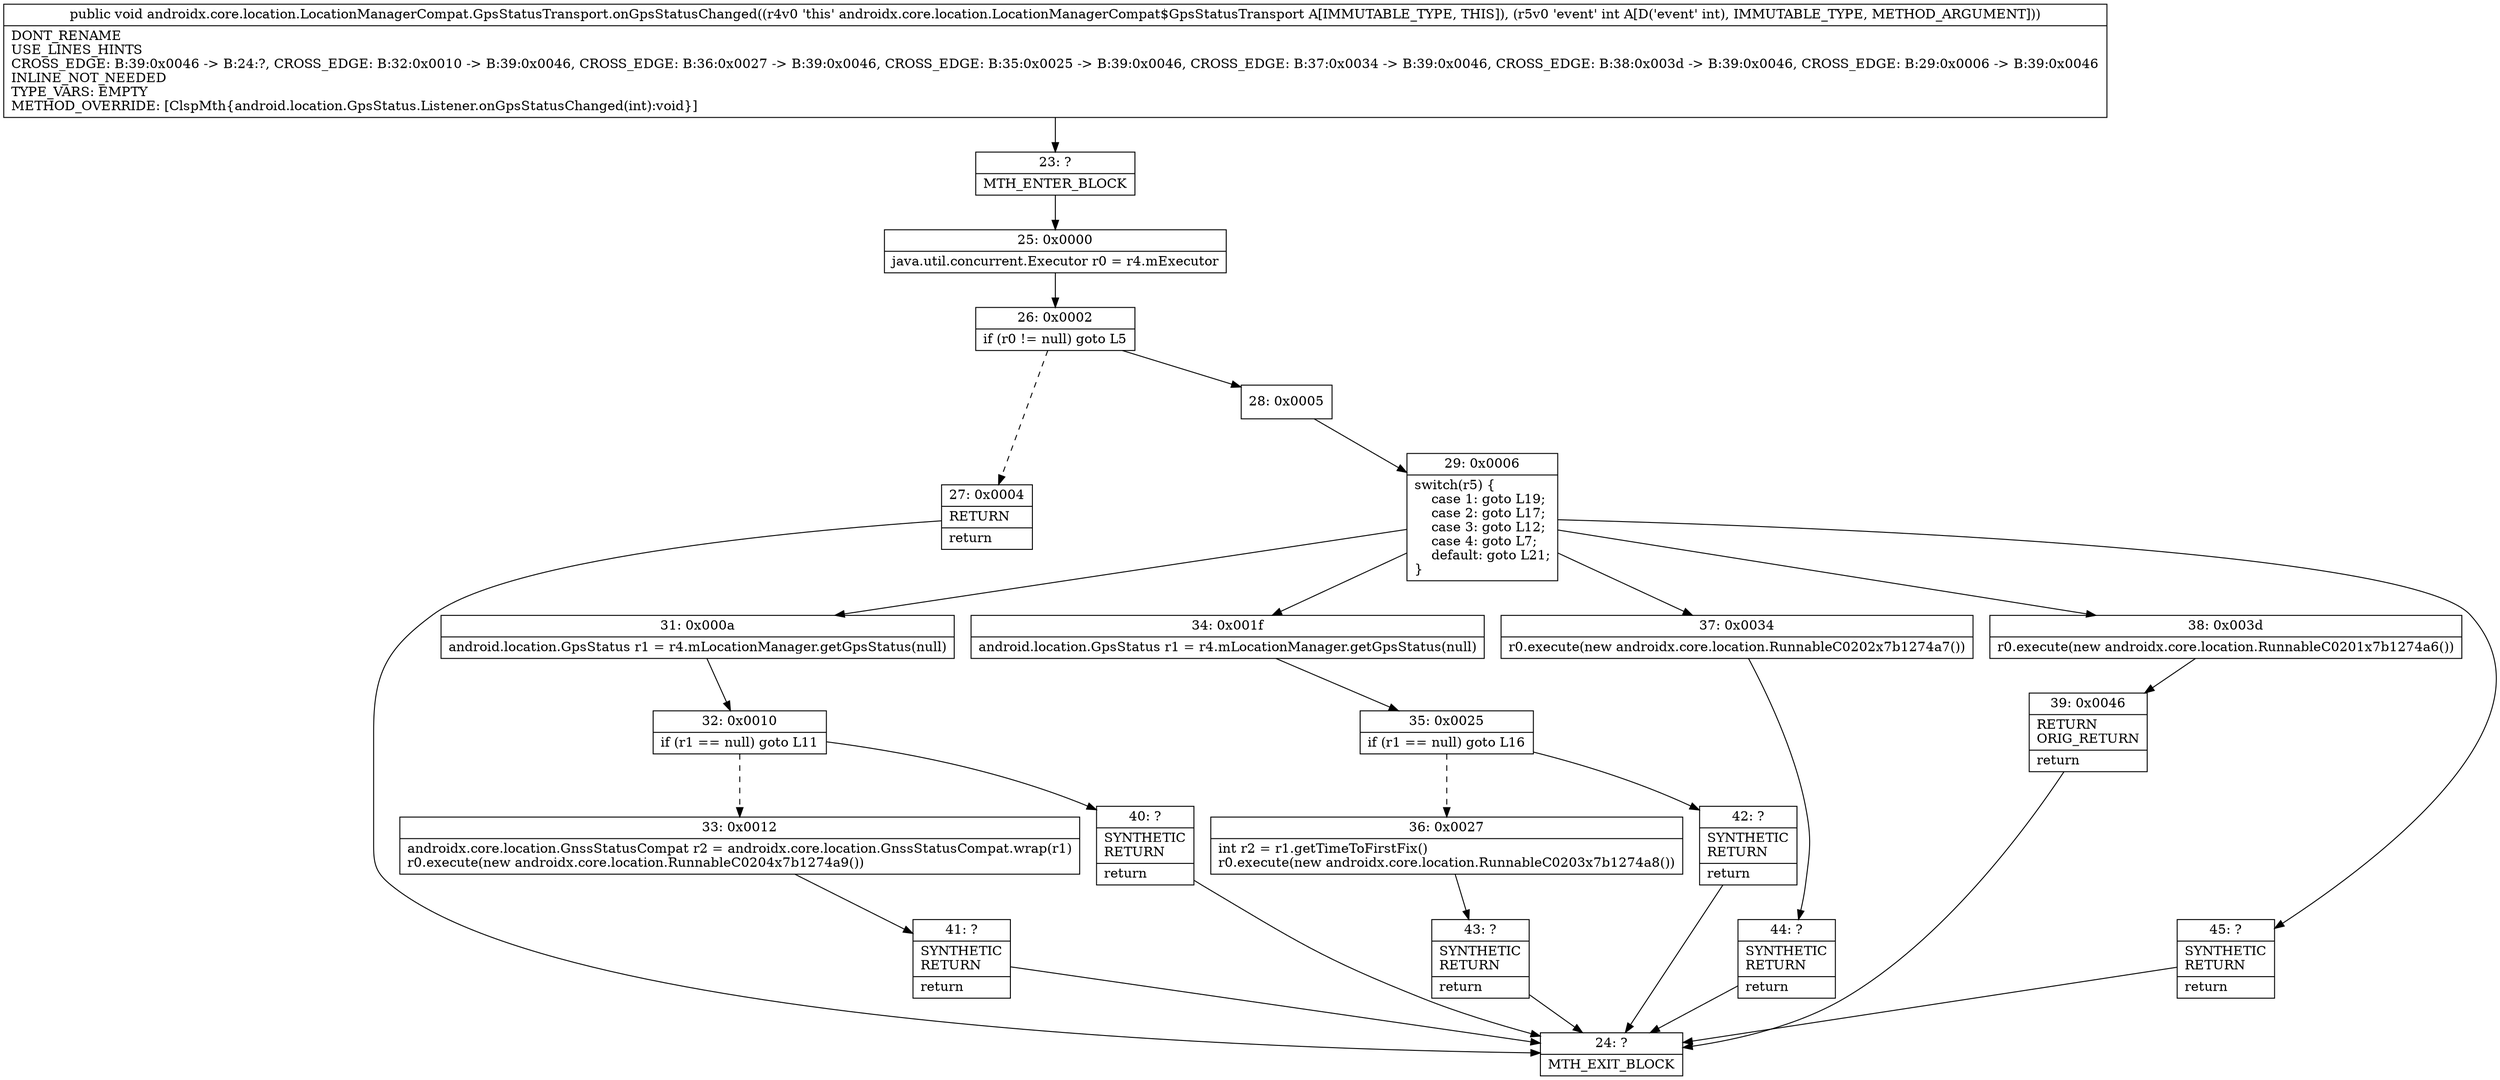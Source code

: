 digraph "CFG forandroidx.core.location.LocationManagerCompat.GpsStatusTransport.onGpsStatusChanged(I)V" {
Node_23 [shape=record,label="{23\:\ ?|MTH_ENTER_BLOCK\l}"];
Node_25 [shape=record,label="{25\:\ 0x0000|java.util.concurrent.Executor r0 = r4.mExecutor\l}"];
Node_26 [shape=record,label="{26\:\ 0x0002|if (r0 != null) goto L5\l}"];
Node_27 [shape=record,label="{27\:\ 0x0004|RETURN\l|return\l}"];
Node_24 [shape=record,label="{24\:\ ?|MTH_EXIT_BLOCK\l}"];
Node_28 [shape=record,label="{28\:\ 0x0005}"];
Node_29 [shape=record,label="{29\:\ 0x0006|switch(r5) \{\l    case 1: goto L19;\l    case 2: goto L17;\l    case 3: goto L12;\l    case 4: goto L7;\l    default: goto L21;\l\}\l}"];
Node_31 [shape=record,label="{31\:\ 0x000a|android.location.GpsStatus r1 = r4.mLocationManager.getGpsStatus(null)\l}"];
Node_32 [shape=record,label="{32\:\ 0x0010|if (r1 == null) goto L11\l}"];
Node_33 [shape=record,label="{33\:\ 0x0012|androidx.core.location.GnssStatusCompat r2 = androidx.core.location.GnssStatusCompat.wrap(r1)\lr0.execute(new androidx.core.location.RunnableC0204x7b1274a9())\l}"];
Node_41 [shape=record,label="{41\:\ ?|SYNTHETIC\lRETURN\l|return\l}"];
Node_40 [shape=record,label="{40\:\ ?|SYNTHETIC\lRETURN\l|return\l}"];
Node_34 [shape=record,label="{34\:\ 0x001f|android.location.GpsStatus r1 = r4.mLocationManager.getGpsStatus(null)\l}"];
Node_35 [shape=record,label="{35\:\ 0x0025|if (r1 == null) goto L16\l}"];
Node_36 [shape=record,label="{36\:\ 0x0027|int r2 = r1.getTimeToFirstFix()\lr0.execute(new androidx.core.location.RunnableC0203x7b1274a8())\l}"];
Node_43 [shape=record,label="{43\:\ ?|SYNTHETIC\lRETURN\l|return\l}"];
Node_42 [shape=record,label="{42\:\ ?|SYNTHETIC\lRETURN\l|return\l}"];
Node_37 [shape=record,label="{37\:\ 0x0034|r0.execute(new androidx.core.location.RunnableC0202x7b1274a7())\l}"];
Node_44 [shape=record,label="{44\:\ ?|SYNTHETIC\lRETURN\l|return\l}"];
Node_38 [shape=record,label="{38\:\ 0x003d|r0.execute(new androidx.core.location.RunnableC0201x7b1274a6())\l}"];
Node_39 [shape=record,label="{39\:\ 0x0046|RETURN\lORIG_RETURN\l|return\l}"];
Node_45 [shape=record,label="{45\:\ ?|SYNTHETIC\lRETURN\l|return\l}"];
MethodNode[shape=record,label="{public void androidx.core.location.LocationManagerCompat.GpsStatusTransport.onGpsStatusChanged((r4v0 'this' androidx.core.location.LocationManagerCompat$GpsStatusTransport A[IMMUTABLE_TYPE, THIS]), (r5v0 'event' int A[D('event' int), IMMUTABLE_TYPE, METHOD_ARGUMENT]))  | DONT_RENAME\lUSE_LINES_HINTS\lCROSS_EDGE: B:39:0x0046 \-\> B:24:?, CROSS_EDGE: B:32:0x0010 \-\> B:39:0x0046, CROSS_EDGE: B:36:0x0027 \-\> B:39:0x0046, CROSS_EDGE: B:35:0x0025 \-\> B:39:0x0046, CROSS_EDGE: B:37:0x0034 \-\> B:39:0x0046, CROSS_EDGE: B:38:0x003d \-\> B:39:0x0046, CROSS_EDGE: B:29:0x0006 \-\> B:39:0x0046\lINLINE_NOT_NEEDED\lTYPE_VARS: EMPTY\lMETHOD_OVERRIDE: [ClspMth\{android.location.GpsStatus.Listener.onGpsStatusChanged(int):void\}]\l}"];
MethodNode -> Node_23;Node_23 -> Node_25;
Node_25 -> Node_26;
Node_26 -> Node_27[style=dashed];
Node_26 -> Node_28;
Node_27 -> Node_24;
Node_28 -> Node_29;
Node_29 -> Node_31;
Node_29 -> Node_34;
Node_29 -> Node_37;
Node_29 -> Node_38;
Node_29 -> Node_45;
Node_31 -> Node_32;
Node_32 -> Node_33[style=dashed];
Node_32 -> Node_40;
Node_33 -> Node_41;
Node_41 -> Node_24;
Node_40 -> Node_24;
Node_34 -> Node_35;
Node_35 -> Node_36[style=dashed];
Node_35 -> Node_42;
Node_36 -> Node_43;
Node_43 -> Node_24;
Node_42 -> Node_24;
Node_37 -> Node_44;
Node_44 -> Node_24;
Node_38 -> Node_39;
Node_39 -> Node_24;
Node_45 -> Node_24;
}

